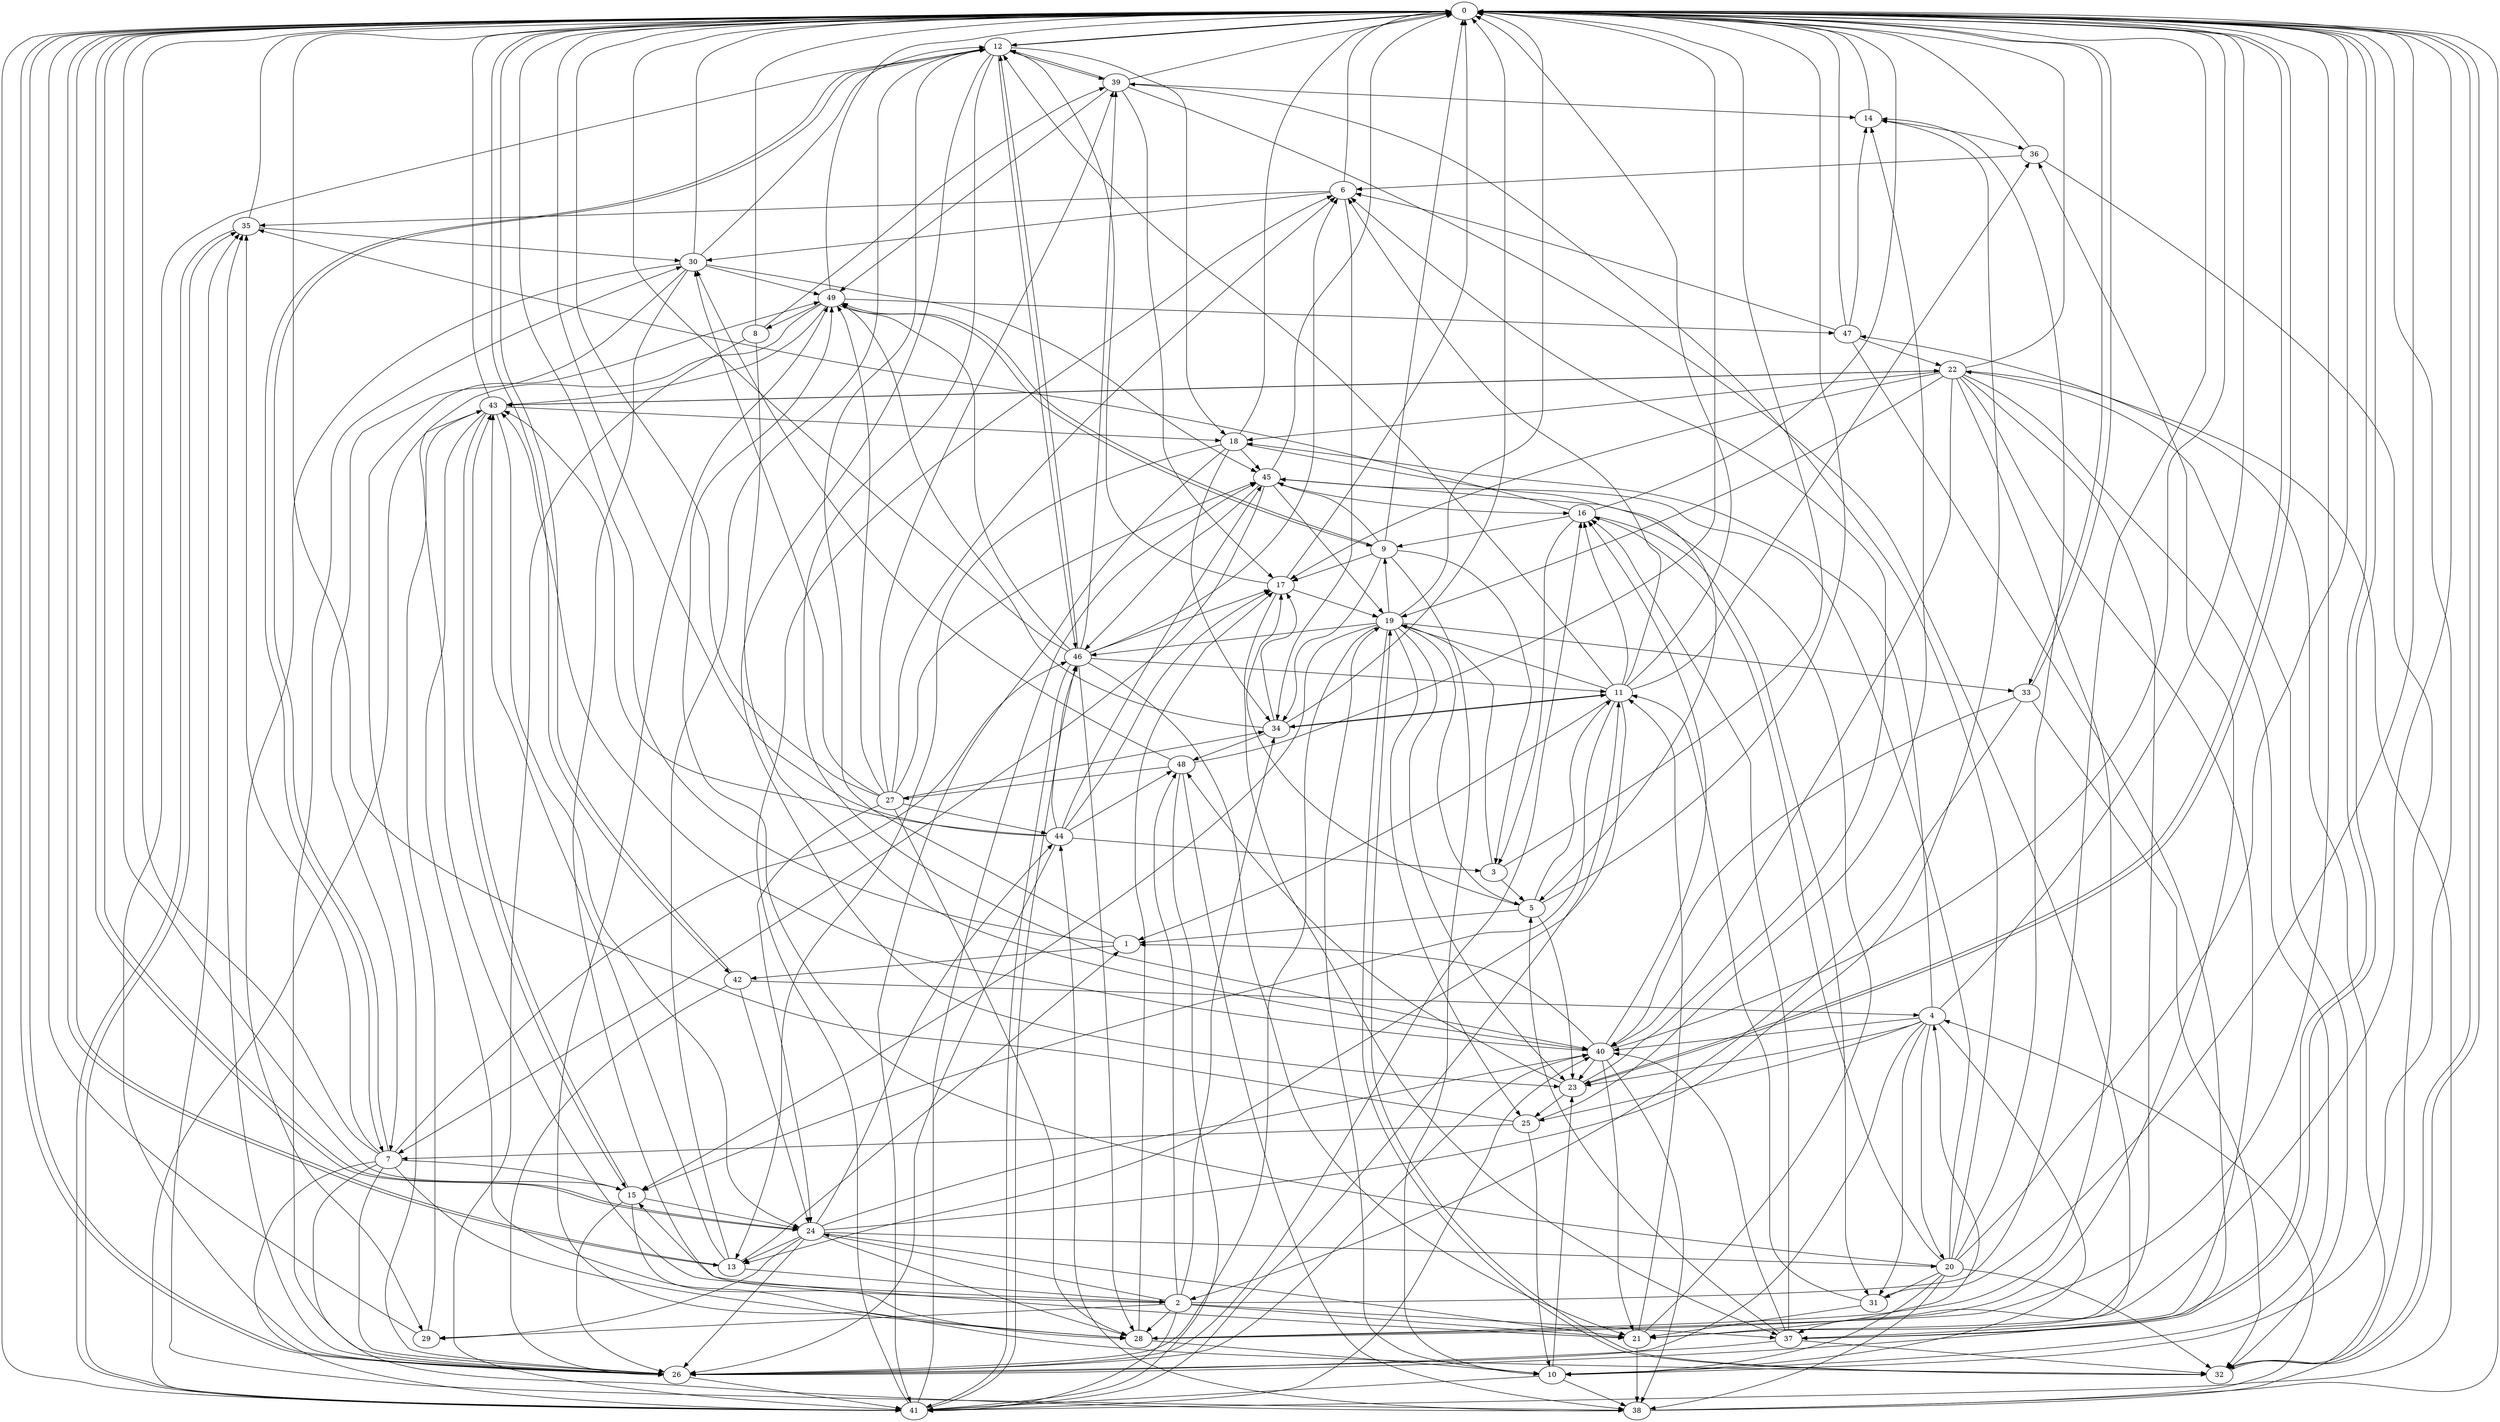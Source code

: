 strict digraph "" {
	0	 [component_delay=3];
	12	 [component_delay=3];
	0 -> 12	 [wire_delay=1];
	13	 [component_delay=3];
	0 -> 13	 [wire_delay=1];
	23	 [component_delay=3];
	0 -> 23	 [wire_delay=1];
	24	 [component_delay=3];
	0 -> 24	 [wire_delay=1];
	26	 [component_delay=3];
	0 -> 26	 [wire_delay=1];
	32	 [component_delay=3];
	0 -> 32	 [wire_delay=1];
	33	 [component_delay=3];
	0 -> 33	 [wire_delay=1];
	37	 [component_delay=3];
	0 -> 37	 [wire_delay=1];
	42	 [component_delay=3];
	0 -> 42	 [wire_delay=1];
	1	 [component_delay=3];
	1 -> 0	 [wire_delay=1];
	1 -> 12	 [wire_delay=1];
	1 -> 42	 [wire_delay=1];
	2	 [component_delay=3];
	2 -> 0	 [wire_delay=1];
	15	 [component_delay=3];
	2 -> 15	 [wire_delay=1];
	21	 [component_delay=3];
	2 -> 21	 [wire_delay=1];
	2 -> 24	 [wire_delay=1];
	28	 [component_delay=3];
	2 -> 28	 [wire_delay=1];
	29	 [component_delay=3];
	2 -> 29	 [wire_delay=1];
	34	 [component_delay=3];
	2 -> 34	 [wire_delay=1];
	2 -> 37	 [wire_delay=1];
	41	 [component_delay=3];
	2 -> 41	 [wire_delay=1];
	48	 [component_delay=3];
	2 -> 48	 [wire_delay=1];
	3	 [component_delay=3];
	3 -> 0	 [wire_delay=1];
	5	 [component_delay=3];
	3 -> 5	 [wire_delay=1];
	19	 [component_delay=3];
	3 -> 19	 [wire_delay=1];
	4	 [component_delay=3];
	4 -> 0	 [wire_delay=1];
	10	 [component_delay=3];
	4 -> 10	 [wire_delay=1];
	18	 [component_delay=3];
	4 -> 18	 [wire_delay=1];
	20	 [component_delay=3];
	4 -> 20	 [wire_delay=1];
	4 -> 23	 [wire_delay=1];
	25	 [component_delay=3];
	4 -> 25	 [wire_delay=1];
	4 -> 26	 [wire_delay=1];
	31	 [component_delay=3];
	4 -> 31	 [wire_delay=1];
	40	 [component_delay=3];
	4 -> 40	 [wire_delay=1];
	5 -> 0	 [wire_delay=1];
	5 -> 1	 [wire_delay=1];
	11	 [component_delay=3];
	5 -> 11	 [wire_delay=1];
	17	 [component_delay=3];
	5 -> 17	 [wire_delay=1];
	5 -> 23	 [wire_delay=1];
	6	 [component_delay=3];
	6 -> 0	 [wire_delay=1];
	30	 [component_delay=3];
	6 -> 30	 [wire_delay=1];
	6 -> 34	 [wire_delay=1];
	35	 [component_delay=3];
	6 -> 35	 [wire_delay=1];
	7	 [component_delay=3];
	7 -> 0	 [wire_delay=1];
	7 -> 12	 [wire_delay=1];
	7 -> 15	 [wire_delay=1];
	7 -> 26	 [wire_delay=1];
	7 -> 28	 [wire_delay=1];
	7 -> 35	 [wire_delay=1];
	38	 [component_delay=3];
	7 -> 38	 [wire_delay=1];
	7 -> 41	 [wire_delay=1];
	46	 [component_delay=3];
	7 -> 46	 [wire_delay=1];
	8	 [component_delay=3];
	8 -> 0	 [wire_delay=1];
	39	 [component_delay=3];
	8 -> 39	 [wire_delay=1];
	8 -> 40	 [wire_delay=1];
	8 -> 41	 [wire_delay=1];
	9	 [component_delay=3];
	9 -> 0	 [wire_delay=1];
	9 -> 3	 [wire_delay=1];
	9 -> 10	 [wire_delay=1];
	9 -> 17	 [wire_delay=1];
	9 -> 34	 [wire_delay=1];
	45	 [component_delay=3];
	9 -> 45	 [wire_delay=1];
	49	 [component_delay=3];
	9 -> 49	 [wire_delay=1];
	10 -> 0	 [wire_delay=1];
	10 -> 19	 [wire_delay=1];
	10 -> 23	 [wire_delay=1];
	10 -> 38	 [wire_delay=1];
	10 -> 41	 [wire_delay=1];
	11 -> 0	 [wire_delay=1];
	11 -> 1	 [wire_delay=1];
	11 -> 6	 [wire_delay=1];
	11 -> 12	 [wire_delay=1];
	11 -> 13	 [wire_delay=1];
	11 -> 15	 [wire_delay=1];
	16	 [component_delay=3];
	11 -> 16	 [wire_delay=1];
	11 -> 19	 [wire_delay=1];
	11 -> 34	 [wire_delay=1];
	36	 [component_delay=3];
	11 -> 36	 [wire_delay=1];
	12 -> 0	 [wire_delay=1];
	12 -> 7	 [wire_delay=1];
	12 -> 18	 [wire_delay=1];
	12 -> 23	 [wire_delay=1];
	12 -> 39	 [wire_delay=1];
	12 -> 40	 [wire_delay=1];
	12 -> 46	 [wire_delay=1];
	13 -> 0	 [wire_delay=1];
	13 -> 1	 [wire_delay=1];
	13 -> 2	 [wire_delay=1];
	13 -> 12	 [wire_delay=1];
	43	 [component_delay=3];
	13 -> 43	 [wire_delay=1];
	14	 [component_delay=3];
	14 -> 0	 [wire_delay=1];
	14 -> 36	 [wire_delay=1];
	15 -> 0	 [wire_delay=1];
	15 -> 24	 [wire_delay=1];
	15 -> 26	 [wire_delay=1];
	15 -> 28	 [wire_delay=1];
	15 -> 43	 [wire_delay=1];
	16 -> 0	 [wire_delay=1];
	16 -> 3	 [wire_delay=1];
	16 -> 9	 [wire_delay=1];
	16 -> 31	 [wire_delay=1];
	16 -> 35	 [wire_delay=1];
	17 -> 0	 [wire_delay=1];
	17 -> 12	 [wire_delay=1];
	17 -> 19	 [wire_delay=1];
	17 -> 37	 [wire_delay=1];
	18 -> 0	 [wire_delay=1];
	18 -> 5	 [wire_delay=1];
	18 -> 13	 [wire_delay=1];
	18 -> 34	 [wire_delay=1];
	18 -> 41	 [wire_delay=1];
	18 -> 45	 [wire_delay=1];
	19 -> 0	 [wire_delay=1];
	19 -> 5	 [wire_delay=1];
	19 -> 9	 [wire_delay=1];
	19 -> 15	 [wire_delay=1];
	19 -> 23	 [wire_delay=1];
	19 -> 25	 [wire_delay=1];
	19 -> 26	 [wire_delay=1];
	19 -> 32	 [wire_delay=1];
	19 -> 33	 [wire_delay=1];
	19 -> 46	 [wire_delay=1];
	20 -> 0	 [wire_delay=1];
	20 -> 10	 [wire_delay=1];
	20 -> 14	 [wire_delay=1];
	20 -> 16	 [wire_delay=1];
	20 -> 31	 [wire_delay=1];
	20 -> 32	 [wire_delay=1];
	20 -> 38	 [wire_delay=1];
	20 -> 39	 [wire_delay=1];
	20 -> 45	 [wire_delay=1];
	20 -> 49	 [wire_delay=1];
	21 -> 0	 [wire_delay=1];
	21 -> 4	 [wire_delay=1];
	21 -> 11	 [wire_delay=1];
	21 -> 38	 [wire_delay=1];
	21 -> 45	 [wire_delay=1];
	22	 [component_delay=3];
	22 -> 0	 [wire_delay=1];
	22 -> 10	 [wire_delay=1];
	22 -> 17	 [wire_delay=1];
	22 -> 18	 [wire_delay=1];
	22 -> 19	 [wire_delay=1];
	22 -> 21	 [wire_delay=1];
	22 -> 28	 [wire_delay=1];
	22 -> 37	 [wire_delay=1];
	22 -> 40	 [wire_delay=1];
	22 -> 41	 [wire_delay=1];
	22 -> 43	 [wire_delay=1];
	23 -> 0	 [wire_delay=1];
	23 -> 6	 [wire_delay=1];
	23 -> 25	 [wire_delay=1];
	23 -> 48	 [wire_delay=1];
	24 -> 0	 [wire_delay=1];
	24 -> 13	 [wire_delay=1];
	24 -> 14	 [wire_delay=1];
	24 -> 20	 [wire_delay=1];
	24 -> 21	 [wire_delay=1];
	24 -> 26	 [wire_delay=1];
	24 -> 28	 [wire_delay=1];
	24 -> 29	 [wire_delay=1];
	24 -> 40	 [wire_delay=1];
	44	 [component_delay=3];
	24 -> 44	 [wire_delay=1];
	25 -> 0	 [wire_delay=1];
	25 -> 7	 [wire_delay=1];
	25 -> 10	 [wire_delay=1];
	25 -> 14	 [wire_delay=1];
	26 -> 0	 [wire_delay=1];
	26 -> 12	 [wire_delay=1];
	26 -> 16	 [wire_delay=1];
	26 -> 30	 [wire_delay=1];
	26 -> 35	 [wire_delay=1];
	26 -> 40	 [wire_delay=1];
	26 -> 41	 [wire_delay=1];
	26 -> 49	 [wire_delay=1];
	27	 [component_delay=3];
	27 -> 0	 [wire_delay=1];
	27 -> 6	 [wire_delay=1];
	27 -> 24	 [wire_delay=1];
	27 -> 28	 [wire_delay=1];
	27 -> 30	 [wire_delay=1];
	27 -> 34	 [wire_delay=1];
	27 -> 39	 [wire_delay=1];
	27 -> 44	 [wire_delay=1];
	27 -> 45	 [wire_delay=1];
	27 -> 49	 [wire_delay=1];
	28 -> 0	 [wire_delay=1];
	28 -> 10	 [wire_delay=1];
	28 -> 17	 [wire_delay=1];
	28 -> 36	 [wire_delay=1];
	29 -> 0	 [wire_delay=1];
	29 -> 43	 [wire_delay=1];
	30 -> 0	 [wire_delay=1];
	30 -> 7	 [wire_delay=1];
	30 -> 12	 [wire_delay=1];
	30 -> 21	 [wire_delay=1];
	30 -> 29	 [wire_delay=1];
	30 -> 45	 [wire_delay=1];
	30 -> 49	 [wire_delay=1];
	31 -> 0	 [wire_delay=1];
	31 -> 11	 [wire_delay=1];
	31 -> 21	 [wire_delay=1];
	32 -> 0	 [wire_delay=1];
	32 -> 19	 [wire_delay=1];
	32 -> 22	 [wire_delay=1];
	32 -> 49	 [wire_delay=1];
	33 -> 0	 [wire_delay=1];
	33 -> 2	 [wire_delay=1];
	33 -> 32	 [wire_delay=1];
	33 -> 40	 [wire_delay=1];
	34 -> 0	 [wire_delay=1];
	34 -> 11	 [wire_delay=1];
	34 -> 17	 [wire_delay=1];
	34 -> 48	 [wire_delay=1];
	34 -> 49	 [wire_delay=1];
	35 -> 0	 [wire_delay=1];
	35 -> 30	 [wire_delay=1];
	35 -> 41	 [wire_delay=1];
	36 -> 0	 [wire_delay=1];
	36 -> 6	 [wire_delay=1];
	36 -> 32	 [wire_delay=1];
	37 -> 0	 [wire_delay=1];
	37 -> 5	 [wire_delay=1];
	37 -> 16	 [wire_delay=1];
	37 -> 26	 [wire_delay=1];
	37 -> 32	 [wire_delay=1];
	37 -> 40	 [wire_delay=1];
	38 -> 0	 [wire_delay=1];
	38 -> 4	 [wire_delay=1];
	38 -> 35	 [wire_delay=1];
	38 -> 44	 [wire_delay=1];
	47	 [component_delay=3];
	38 -> 47	 [wire_delay=1];
	39 -> 0	 [wire_delay=1];
	39 -> 12	 [wire_delay=1];
	39 -> 14	 [wire_delay=1];
	39 -> 17	 [wire_delay=1];
	39 -> 37	 [wire_delay=1];
	39 -> 49	 [wire_delay=1];
	40 -> 0	 [wire_delay=1];
	40 -> 1	 [wire_delay=1];
	40 -> 16	 [wire_delay=1];
	40 -> 21	 [wire_delay=1];
	40 -> 23	 [wire_delay=1];
	40 -> 38	 [wire_delay=1];
	40 -> 43	 [wire_delay=1];
	41 -> 0	 [wire_delay=1];
	41 -> 6	 [wire_delay=1];
	41 -> 11	 [wire_delay=1];
	41 -> 35	 [wire_delay=1];
	41 -> 40	 [wire_delay=1];
	41 -> 45	 [wire_delay=1];
	41 -> 46	 [wire_delay=1];
	42 -> 0	 [wire_delay=1];
	42 -> 4	 [wire_delay=1];
	42 -> 24	 [wire_delay=1];
	42 -> 26	 [wire_delay=1];
	43 -> 0	 [wire_delay=1];
	43 -> 15	 [wire_delay=1];
	43 -> 18	 [wire_delay=1];
	43 -> 22	 [wire_delay=1];
	43 -> 24	 [wire_delay=1];
	43 -> 28	 [wire_delay=1];
	43 -> 41	 [wire_delay=1];
	44 -> 0	 [wire_delay=1];
	44 -> 3	 [wire_delay=1];
	44 -> 17	 [wire_delay=1];
	44 -> 26	 [wire_delay=1];
	44 -> 43	 [wire_delay=1];
	44 -> 45	 [wire_delay=1];
	44 -> 46	 [wire_delay=1];
	44 -> 48	 [wire_delay=1];
	45 -> 0	 [wire_delay=1];
	45 -> 7	 [wire_delay=1];
	45 -> 16	 [wire_delay=1];
	45 -> 19	 [wire_delay=1];
	45 -> 46	 [wire_delay=1];
	46 -> 0	 [wire_delay=1];
	46 -> 6	 [wire_delay=1];
	46 -> 11	 [wire_delay=1];
	46 -> 12	 [wire_delay=1];
	46 -> 17	 [wire_delay=1];
	46 -> 21	 [wire_delay=1];
	46 -> 28	 [wire_delay=1];
	46 -> 39	 [wire_delay=1];
	46 -> 41	 [wire_delay=1];
	46 -> 49	 [wire_delay=1];
	47 -> 0	 [wire_delay=1];
	47 -> 6	 [wire_delay=1];
	47 -> 14	 [wire_delay=1];
	47 -> 22	 [wire_delay=1];
	47 -> 26	 [wire_delay=1];
	48 -> 0	 [wire_delay=1];
	48 -> 27	 [wire_delay=1];
	48 -> 30	 [wire_delay=1];
	48 -> 38	 [wire_delay=1];
	48 -> 41	 [wire_delay=1];
	49 -> 0	 [wire_delay=1];
	49 -> 2	 [wire_delay=1];
	49 -> 8	 [wire_delay=1];
	49 -> 9	 [wire_delay=1];
	49 -> 43	 [wire_delay=1];
	49 -> 47	 [wire_delay=1];
}
